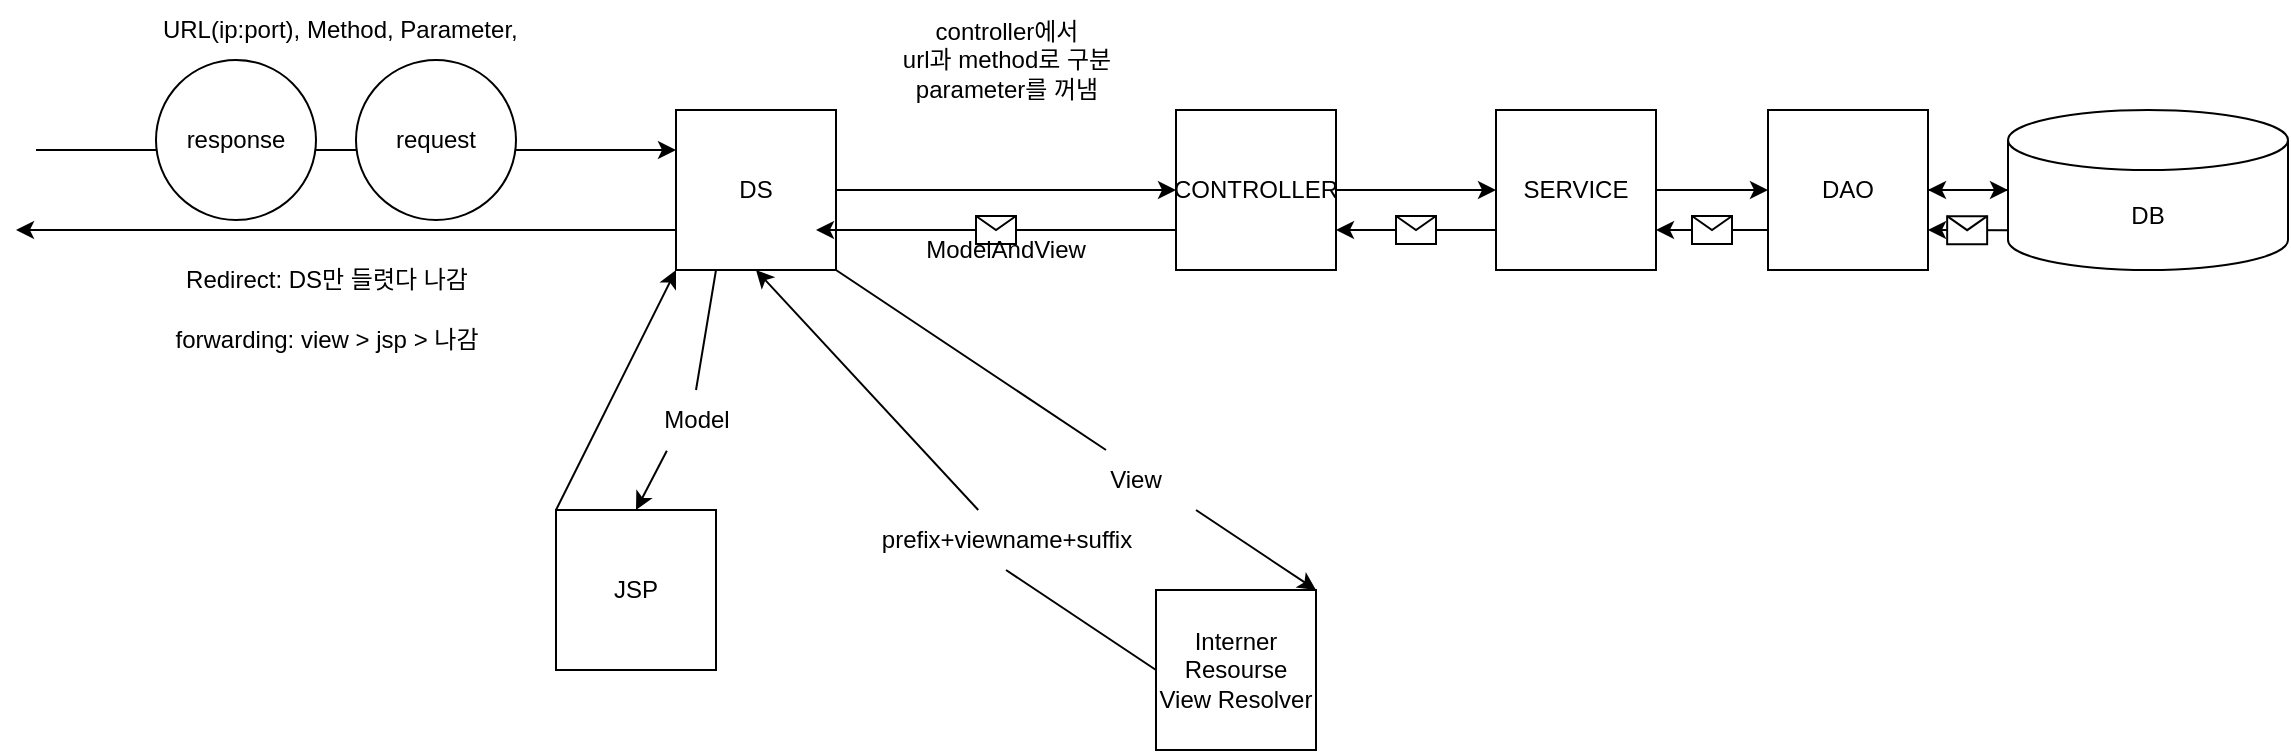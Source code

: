 <mxfile version="20.8.17" type="github" pages="3">
  <diagram name="페이지-1" id="fRYrVUFLPQ2g4cdsS208">
    <mxGraphModel dx="2327" dy="690" grid="1" gridSize="10" guides="1" tooltips="1" connect="1" arrows="1" fold="1" page="1" pageScale="1" pageWidth="827" pageHeight="1169" math="0" shadow="0">
      <root>
        <mxCell id="0" />
        <mxCell id="1" parent="0" />
        <mxCell id="AtIlG1Xfn3aAckfV6wtV-1" value="" style="edgeStyle=orthogonalEdgeStyle;rounded=0;orthogonalLoop=1;jettySize=auto;html=1;" parent="1" source="JHo-xcAzpgrgP9Sst7or-1" target="JHo-xcAzpgrgP9Sst7or-2" edge="1">
          <mxGeometry relative="1" as="geometry" />
        </mxCell>
        <mxCell id="JHo-xcAzpgrgP9Sst7or-1" value="DB" style="shape=cylinder3;whiteSpace=wrap;html=1;boundedLbl=1;backgroundOutline=1;size=15;" parent="1" vertex="1">
          <mxGeometry x="786" y="320" width="140" height="80" as="geometry" />
        </mxCell>
        <mxCell id="JHo-xcAzpgrgP9Sst7or-16" value="" style="edgeStyle=orthogonalEdgeStyle;rounded=0;orthogonalLoop=1;jettySize=auto;html=1;" parent="1" source="JHo-xcAzpgrgP9Sst7or-2" target="JHo-xcAzpgrgP9Sst7or-1" edge="1">
          <mxGeometry relative="1" as="geometry" />
        </mxCell>
        <mxCell id="JHo-xcAzpgrgP9Sst7or-2" value="DAO" style="whiteSpace=wrap;html=1;aspect=fixed;" parent="1" vertex="1">
          <mxGeometry x="666" y="320" width="80" height="80" as="geometry" />
        </mxCell>
        <mxCell id="JHo-xcAzpgrgP9Sst7or-13" value="" style="edgeStyle=orthogonalEdgeStyle;rounded=0;orthogonalLoop=1;jettySize=auto;html=1;" parent="1" source="JHo-xcAzpgrgP9Sst7or-4" target="JHo-xcAzpgrgP9Sst7or-2" edge="1">
          <mxGeometry relative="1" as="geometry" />
        </mxCell>
        <mxCell id="JHo-xcAzpgrgP9Sst7or-4" value="SERVICE" style="whiteSpace=wrap;html=1;aspect=fixed;" parent="1" vertex="1">
          <mxGeometry x="530" y="320" width="80" height="80" as="geometry" />
        </mxCell>
        <mxCell id="JHo-xcAzpgrgP9Sst7or-12" value="" style="edgeStyle=orthogonalEdgeStyle;rounded=0;orthogonalLoop=1;jettySize=auto;html=1;" parent="1" source="JHo-xcAzpgrgP9Sst7or-5" target="JHo-xcAzpgrgP9Sst7or-4" edge="1">
          <mxGeometry relative="1" as="geometry" />
        </mxCell>
        <mxCell id="JHo-xcAzpgrgP9Sst7or-5" value="CONTROLLER" style="whiteSpace=wrap;html=1;aspect=fixed;" parent="1" vertex="1">
          <mxGeometry x="370" y="320" width="80" height="80" as="geometry" />
        </mxCell>
        <mxCell id="JHo-xcAzpgrgP9Sst7or-6" value="JSP" style="whiteSpace=wrap;html=1;aspect=fixed;" parent="1" vertex="1">
          <mxGeometry x="60" y="520" width="80" height="80" as="geometry" />
        </mxCell>
        <mxCell id="JHo-xcAzpgrgP9Sst7or-11" value="" style="edgeStyle=orthogonalEdgeStyle;rounded=0;orthogonalLoop=1;jettySize=auto;html=1;" parent="1" source="JHo-xcAzpgrgP9Sst7or-7" target="JHo-xcAzpgrgP9Sst7or-5" edge="1">
          <mxGeometry relative="1" as="geometry" />
        </mxCell>
        <mxCell id="JHo-xcAzpgrgP9Sst7or-7" value="DS" style="whiteSpace=wrap;html=1;aspect=fixed;" parent="1" vertex="1">
          <mxGeometry x="120" y="320" width="80" height="80" as="geometry" />
        </mxCell>
        <mxCell id="JHo-xcAzpgrgP9Sst7or-8" value="Interner Resourse View Resolver" style="whiteSpace=wrap;html=1;aspect=fixed;" parent="1" vertex="1">
          <mxGeometry x="360" y="560" width="80" height="80" as="geometry" />
        </mxCell>
        <mxCell id="JHo-xcAzpgrgP9Sst7or-17" value="" style="endArrow=classic;html=1;rounded=0;entryX=1;entryY=0.75;entryDx=0;entryDy=0;exitX=-0.003;exitY=0.752;exitDx=0;exitDy=0;exitPerimeter=0;" parent="1" source="JHo-xcAzpgrgP9Sst7or-1" target="JHo-xcAzpgrgP9Sst7or-2" edge="1">
          <mxGeometry relative="1" as="geometry">
            <mxPoint x="786" y="373" as="sourcePoint" />
            <mxPoint x="396" y="590" as="targetPoint" />
          </mxGeometry>
        </mxCell>
        <mxCell id="JHo-xcAzpgrgP9Sst7or-18" value="" style="shape=message;html=1;outlineConnect=0;" parent="JHo-xcAzpgrgP9Sst7or-17" vertex="1">
          <mxGeometry width="20" height="14" relative="1" as="geometry">
            <mxPoint x="-10" y="-7" as="offset" />
          </mxGeometry>
        </mxCell>
        <mxCell id="JHo-xcAzpgrgP9Sst7or-19" value="" style="endArrow=classic;html=1;rounded=0;entryX=1;entryY=0.75;entryDx=0;entryDy=0;exitX=0;exitY=0.75;exitDx=0;exitDy=0;" parent="1" source="JHo-xcAzpgrgP9Sst7or-2" target="JHo-xcAzpgrgP9Sst7or-4" edge="1">
          <mxGeometry relative="1" as="geometry">
            <mxPoint x="536" y="420" as="sourcePoint" />
            <mxPoint x="636" y="420" as="targetPoint" />
          </mxGeometry>
        </mxCell>
        <mxCell id="JHo-xcAzpgrgP9Sst7or-20" value="" style="shape=message;html=1;outlineConnect=0;" parent="JHo-xcAzpgrgP9Sst7or-19" vertex="1">
          <mxGeometry width="20" height="14" relative="1" as="geometry">
            <mxPoint x="-10" y="-7" as="offset" />
          </mxGeometry>
        </mxCell>
        <mxCell id="JHo-xcAzpgrgP9Sst7or-21" value="" style="endArrow=classic;html=1;rounded=0;exitX=0;exitY=0.75;exitDx=0;exitDy=0;entryX=1;entryY=0.75;entryDx=0;entryDy=0;" parent="1" source="JHo-xcAzpgrgP9Sst7or-4" target="JHo-xcAzpgrgP9Sst7or-5" edge="1">
          <mxGeometry relative="1" as="geometry">
            <mxPoint x="420" y="420" as="sourcePoint" />
            <mxPoint x="520" y="420" as="targetPoint" />
          </mxGeometry>
        </mxCell>
        <mxCell id="JHo-xcAzpgrgP9Sst7or-22" value="" style="shape=message;html=1;outlineConnect=0;" parent="JHo-xcAzpgrgP9Sst7or-21" vertex="1">
          <mxGeometry width="20" height="14" relative="1" as="geometry">
            <mxPoint x="-10" y="-7" as="offset" />
          </mxGeometry>
        </mxCell>
        <mxCell id="JHo-xcAzpgrgP9Sst7or-23" value="" style="endArrow=classic;html=1;rounded=0;exitX=0;exitY=0.75;exitDx=0;exitDy=0;entryX=0.875;entryY=0.75;entryDx=0;entryDy=0;entryPerimeter=0;" parent="1" source="JHo-xcAzpgrgP9Sst7or-5" target="JHo-xcAzpgrgP9Sst7or-7" edge="1">
          <mxGeometry relative="1" as="geometry">
            <mxPoint x="420" y="420" as="sourcePoint" />
            <mxPoint x="520" y="420" as="targetPoint" />
          </mxGeometry>
        </mxCell>
        <mxCell id="JHo-xcAzpgrgP9Sst7or-24" value="" style="shape=message;html=1;outlineConnect=0;" parent="JHo-xcAzpgrgP9Sst7or-23" vertex="1">
          <mxGeometry width="20" height="14" relative="1" as="geometry">
            <mxPoint x="-10" y="-7" as="offset" />
          </mxGeometry>
        </mxCell>
        <mxCell id="JHo-xcAzpgrgP9Sst7or-25" value="ModelAndView" style="text;html=1;strokeColor=none;fillColor=none;align=center;verticalAlign=middle;whiteSpace=wrap;rounded=0;" parent="1" vertex="1">
          <mxGeometry x="255" y="375" width="60" height="30" as="geometry" />
        </mxCell>
        <mxCell id="JHo-xcAzpgrgP9Sst7or-26" style="edgeStyle=orthogonalEdgeStyle;rounded=0;orthogonalLoop=1;jettySize=auto;html=1;exitX=0.5;exitY=1;exitDx=0;exitDy=0;" parent="1" source="JHo-xcAzpgrgP9Sst7or-25" target="JHo-xcAzpgrgP9Sst7or-25" edge="1">
          <mxGeometry relative="1" as="geometry" />
        </mxCell>
        <mxCell id="JHo-xcAzpgrgP9Sst7or-28" value="" style="endArrow=classic;html=1;rounded=0;entryX=1;entryY=0;entryDx=0;entryDy=0;exitX=1;exitY=1;exitDx=0;exitDy=0;startArrow=none;" parent="1" source="JHo-xcAzpgrgP9Sst7or-30" target="JHo-xcAzpgrgP9Sst7or-8" edge="1">
          <mxGeometry relative="1" as="geometry">
            <mxPoint x="180" y="440" as="sourcePoint" />
            <mxPoint x="430" y="530" as="targetPoint" />
          </mxGeometry>
        </mxCell>
        <mxCell id="JHo-xcAzpgrgP9Sst7or-33" value="" style="endArrow=classic;html=1;rounded=0;entryX=0.5;entryY=1;entryDx=0;entryDy=0;startArrow=none;" parent="1" source="JHo-xcAzpgrgP9Sst7or-31" target="JHo-xcAzpgrgP9Sst7or-7" edge="1">
          <mxGeometry width="50" height="50" relative="1" as="geometry">
            <mxPoint x="350" y="550" as="sourcePoint" />
            <mxPoint x="400" y="500" as="targetPoint" />
          </mxGeometry>
        </mxCell>
        <mxCell id="JHo-xcAzpgrgP9Sst7or-34" value="" style="endArrow=classic;html=1;rounded=0;entryX=0.5;entryY=0;entryDx=0;entryDy=0;exitX=0.257;exitY=1.013;exitDx=0;exitDy=0;startArrow=none;exitPerimeter=0;" parent="1" source="JHo-xcAzpgrgP9Sst7or-35" target="JHo-xcAzpgrgP9Sst7or-6" edge="1">
          <mxGeometry width="50" height="50" relative="1" as="geometry">
            <mxPoint x="350" y="550" as="sourcePoint" />
            <mxPoint x="400" y="500" as="targetPoint" />
          </mxGeometry>
        </mxCell>
        <mxCell id="JHo-xcAzpgrgP9Sst7or-38" value="" style="endArrow=none;html=1;rounded=0;entryX=0.5;entryY=0;entryDx=0;entryDy=0;exitX=0.25;exitY=1;exitDx=0;exitDy=0;" parent="1" source="JHo-xcAzpgrgP9Sst7or-7" target="JHo-xcAzpgrgP9Sst7or-35" edge="1">
          <mxGeometry width="50" height="50" relative="1" as="geometry">
            <mxPoint x="120" y="400" as="sourcePoint" />
            <mxPoint x="100" y="520" as="targetPoint" />
          </mxGeometry>
        </mxCell>
        <mxCell id="JHo-xcAzpgrgP9Sst7or-35" value="Model" style="text;html=1;align=center;verticalAlign=middle;resizable=0;points=[];autosize=1;strokeColor=none;fillColor=none;" parent="1" vertex="1">
          <mxGeometry x="100" y="460" width="60" height="30" as="geometry" />
        </mxCell>
        <mxCell id="JHo-xcAzpgrgP9Sst7or-39" value="" style="endArrow=classic;html=1;rounded=0;exitX=0;exitY=0;exitDx=0;exitDy=0;entryX=0;entryY=1;entryDx=0;entryDy=0;" parent="1" source="JHo-xcAzpgrgP9Sst7or-6" target="JHo-xcAzpgrgP9Sst7or-7" edge="1">
          <mxGeometry width="50" height="50" relative="1" as="geometry">
            <mxPoint x="350" y="550" as="sourcePoint" />
            <mxPoint x="400" y="500" as="targetPoint" />
          </mxGeometry>
        </mxCell>
        <mxCell id="JHo-xcAzpgrgP9Sst7or-40" value="" style="endArrow=none;html=1;rounded=0;entryX=0.25;entryY=0;entryDx=0;entryDy=0;exitX=1;exitY=1;exitDx=0;exitDy=0;" parent="1" source="JHo-xcAzpgrgP9Sst7or-7" target="JHo-xcAzpgrgP9Sst7or-30" edge="1">
          <mxGeometry relative="1" as="geometry">
            <mxPoint x="200" y="400" as="sourcePoint" />
            <mxPoint x="250.0" y="520" as="targetPoint" />
          </mxGeometry>
        </mxCell>
        <mxCell id="JHo-xcAzpgrgP9Sst7or-30" value="View" style="text;html=1;strokeColor=none;fillColor=none;align=center;verticalAlign=middle;whiteSpace=wrap;rounded=0;" parent="1" vertex="1">
          <mxGeometry x="320" y="490" width="60" height="30" as="geometry" />
        </mxCell>
        <mxCell id="JHo-xcAzpgrgP9Sst7or-41" value="" style="endArrow=none;html=1;rounded=0;exitX=0;exitY=0.5;exitDx=0;exitDy=0;entryX=0.5;entryY=1;entryDx=0;entryDy=0;" parent="1" source="JHo-xcAzpgrgP9Sst7or-8" target="JHo-xcAzpgrgP9Sst7or-31" edge="1">
          <mxGeometry width="50" height="50" relative="1" as="geometry">
            <mxPoint x="250.0" y="560" as="sourcePoint" />
            <mxPoint x="160" y="400" as="targetPoint" />
          </mxGeometry>
        </mxCell>
        <mxCell id="JHo-xcAzpgrgP9Sst7or-31" value="prefix+viewname+suffix" style="text;html=1;align=center;verticalAlign=middle;resizable=0;points=[];autosize=1;strokeColor=none;fillColor=none;" parent="1" vertex="1">
          <mxGeometry x="210" y="520" width="150" height="30" as="geometry" />
        </mxCell>
        <mxCell id="JHo-xcAzpgrgP9Sst7or-42" value="" style="endArrow=classic;html=1;rounded=0;exitX=0;exitY=0.75;exitDx=0;exitDy=0;" parent="1" source="JHo-xcAzpgrgP9Sst7or-7" edge="1">
          <mxGeometry width="50" height="50" relative="1" as="geometry">
            <mxPoint x="350" y="550" as="sourcePoint" />
            <mxPoint x="-210" y="380" as="targetPoint" />
          </mxGeometry>
        </mxCell>
        <mxCell id="JHo-xcAzpgrgP9Sst7or-43" value="" style="endArrow=classic;html=1;rounded=0;entryX=0;entryY=0.25;entryDx=0;entryDy=0;" parent="1" target="JHo-xcAzpgrgP9Sst7or-7" edge="1">
          <mxGeometry width="50" height="50" relative="1" as="geometry">
            <mxPoint x="-200" y="340" as="sourcePoint" />
            <mxPoint x="400" y="500" as="targetPoint" />
          </mxGeometry>
        </mxCell>
        <mxCell id="JHo-xcAzpgrgP9Sst7or-44" value="URL(ip:port), Method, Parameter,&amp;nbsp;&lt;span style=&quot;white-space: pre;&quot;&gt; &lt;/span&gt;" style="text;html=1;align=center;verticalAlign=middle;resizable=0;points=[];autosize=1;strokeColor=none;fillColor=none;" parent="1" vertex="1">
          <mxGeometry x="-150" y="265" width="210" height="30" as="geometry" />
        </mxCell>
        <mxCell id="JHo-xcAzpgrgP9Sst7or-45" value="request" style="ellipse;whiteSpace=wrap;html=1;aspect=fixed;" parent="1" vertex="1">
          <mxGeometry x="-40" y="295" width="80" height="80" as="geometry" />
        </mxCell>
        <mxCell id="JHo-xcAzpgrgP9Sst7or-46" value="response" style="ellipse;whiteSpace=wrap;html=1;aspect=fixed;" parent="1" vertex="1">
          <mxGeometry x="-140" y="295" width="80" height="80" as="geometry" />
        </mxCell>
        <mxCell id="JHo-xcAzpgrgP9Sst7or-47" value="controller에서&lt;br&gt;url과 method로 구분&lt;br&gt;parameter를 꺼냄" style="text;html=1;align=center;verticalAlign=middle;resizable=0;points=[];autosize=1;strokeColor=none;fillColor=none;" parent="1" vertex="1">
          <mxGeometry x="220" y="265" width="130" height="60" as="geometry" />
        </mxCell>
        <mxCell id="JHo-xcAzpgrgP9Sst7or-48" value="forwarding: view &amp;gt; jsp &amp;gt; 나감" style="text;html=1;align=center;verticalAlign=middle;resizable=0;points=[];autosize=1;strokeColor=none;fillColor=none;" parent="1" vertex="1">
          <mxGeometry x="-145" y="420" width="180" height="30" as="geometry" />
        </mxCell>
        <mxCell id="JHo-xcAzpgrgP9Sst7or-49" value="Redirect: DS만 들렷다 나감" style="text;html=1;align=center;verticalAlign=middle;resizable=0;points=[];autosize=1;strokeColor=none;fillColor=none;" parent="1" vertex="1">
          <mxGeometry x="-140" y="390" width="170" height="30" as="geometry" />
        </mxCell>
      </root>
    </mxGraphModel>
  </diagram>
  <diagram id="LYaDtLNnnstLo40MxHt2" name="페이지-2">
    <mxGraphModel dx="1313" dy="604" grid="1" gridSize="10" guides="1" tooltips="1" connect="1" arrows="1" fold="1" page="1" pageScale="1" pageWidth="827" pageHeight="1169" math="0" shadow="0">
      <root>
        <mxCell id="0" />
        <mxCell id="1" parent="0" />
        <mxCell id="7joz_ntR7rqHkD0U8AFz-1" value="ProductDAO" style="swimlane;fontStyle=1;align=center;verticalAlign=top;childLayout=stackLayout;horizontal=1;startSize=26;horizontalStack=0;resizeParent=1;resizeParentMax=0;resizeLast=0;collapsible=1;marginBottom=0;" parent="1" vertex="1">
          <mxGeometry x="990" y="180" width="280" height="160" as="geometry" />
        </mxCell>
        <mxCell id="7joz_ntR7rqHkD0U8AFz-2" value="- sqlSession: sqlSession&#xa;- NAMESPACE: String" style="text;strokeColor=none;fillColor=none;align=left;verticalAlign=top;spacingLeft=4;spacingRight=4;overflow=hidden;rotatable=0;points=[[0,0.5],[1,0.5]];portConstraint=eastwest;" parent="7joz_ntR7rqHkD0U8AFz-1" vertex="1">
          <mxGeometry y="26" width="280" height="54" as="geometry" />
        </mxCell>
        <mxCell id="7joz_ntR7rqHkD0U8AFz-3" value="" style="line;strokeWidth=1;fillColor=none;align=left;verticalAlign=middle;spacingTop=-1;spacingLeft=3;spacingRight=3;rotatable=0;labelPosition=right;points=[];portConstraint=eastwest;strokeColor=inherit;" parent="7joz_ntR7rqHkD0U8AFz-1" vertex="1">
          <mxGeometry y="80" width="280" height="8" as="geometry" />
        </mxCell>
        <mxCell id="7joz_ntR7rqHkD0U8AFz-4" value="+ getProductList(type):List&lt;ProductDTO&gt;&#xa;+ getProductDetail(ProductDTO) : ProductDTO&#xa;+ setProductAdd(ProductDTO): int" style="text;strokeColor=none;fillColor=none;align=left;verticalAlign=top;spacingLeft=4;spacingRight=4;overflow=hidden;rotatable=0;points=[[0,0.5],[1,0.5]];portConstraint=eastwest;" parent="7joz_ntR7rqHkD0U8AFz-1" vertex="1">
          <mxGeometry y="88" width="280" height="72" as="geometry" />
        </mxCell>
        <mxCell id="7joz_ntR7rqHkD0U8AFz-5" value="Product" style="text;html=1;align=center;verticalAlign=middle;resizable=0;points=[];autosize=1;strokeColor=none;fillColor=none;" parent="1" vertex="1">
          <mxGeometry x="120" y="140" width="60" height="30" as="geometry" />
        </mxCell>
        <mxCell id="7joz_ntR7rqHkD0U8AFz-6" value="Classname" style="swimlane;fontStyle=1;align=center;verticalAlign=top;childLayout=stackLayout;horizontal=1;startSize=26;horizontalStack=0;resizeParent=1;resizeParentMax=0;resizeLast=0;collapsible=1;marginBottom=0;" parent="1" vertex="1">
          <mxGeometry x="70" y="7" width="160" height="86" as="geometry" />
        </mxCell>
        <mxCell id="7joz_ntR7rqHkD0U8AFz-7" value="+ field: type" style="text;strokeColor=none;fillColor=none;align=left;verticalAlign=top;spacingLeft=4;spacingRight=4;overflow=hidden;rotatable=0;points=[[0,0.5],[1,0.5]];portConstraint=eastwest;" parent="7joz_ntR7rqHkD0U8AFz-6" vertex="1">
          <mxGeometry y="26" width="160" height="26" as="geometry" />
        </mxCell>
        <mxCell id="7joz_ntR7rqHkD0U8AFz-8" value="" style="line;strokeWidth=1;fillColor=none;align=left;verticalAlign=middle;spacingTop=-1;spacingLeft=3;spacingRight=3;rotatable=0;labelPosition=right;points=[];portConstraint=eastwest;strokeColor=inherit;" parent="7joz_ntR7rqHkD0U8AFz-6" vertex="1">
          <mxGeometry y="52" width="160" height="8" as="geometry" />
        </mxCell>
        <mxCell id="7joz_ntR7rqHkD0U8AFz-9" value="+ method(매게): 리턴" style="text;strokeColor=none;fillColor=none;align=left;verticalAlign=top;spacingLeft=4;spacingRight=4;overflow=hidden;rotatable=0;points=[[0,0.5],[1,0.5]];portConstraint=eastwest;" parent="7joz_ntR7rqHkD0U8AFz-6" vertex="1">
          <mxGeometry y="60" width="160" height="26" as="geometry" />
        </mxCell>
        <mxCell id="7joz_ntR7rqHkD0U8AFz-10" value="ProductService" style="swimlane;fontStyle=1;align=center;verticalAlign=top;childLayout=stackLayout;horizontal=1;startSize=26;horizontalStack=0;resizeParent=1;resizeParentMax=0;resizeLast=0;collapsible=1;marginBottom=0;" parent="1" vertex="1">
          <mxGeometry x="570" y="180" width="390" height="140" as="geometry" />
        </mxCell>
        <mxCell id="7joz_ntR7rqHkD0U8AFz-11" value="- ProductDAO: ProductDAO" style="text;strokeColor=none;fillColor=none;align=left;verticalAlign=top;spacingLeft=4;spacingRight=4;overflow=hidden;rotatable=0;points=[[0,0.5],[1,0.5]];portConstraint=eastwest;" parent="7joz_ntR7rqHkD0U8AFz-10" vertex="1">
          <mxGeometry y="26" width="390" height="26" as="geometry" />
        </mxCell>
        <mxCell id="7joz_ntR7rqHkD0U8AFz-12" value="" style="line;strokeWidth=1;fillColor=none;align=left;verticalAlign=middle;spacingTop=-1;spacingLeft=3;spacingRight=3;rotatable=0;labelPosition=right;points=[];portConstraint=eastwest;strokeColor=inherit;" parent="7joz_ntR7rqHkD0U8AFz-10" vertex="1">
          <mxGeometry y="52" width="390" height="8" as="geometry" />
        </mxCell>
        <mxCell id="7joz_ntR7rqHkD0U8AFz-13" value="+ getProductList():List&lt;ProductDTO&gt;&#xa;+ getProductDetail(ProductDTO) : ProductDTO&#xa;+ setProductAdd(ProductDTO, List&lt;ProductOptionDTO&gt;): int" style="text;strokeColor=none;fillColor=none;align=left;verticalAlign=top;spacingLeft=4;spacingRight=4;overflow=hidden;rotatable=0;points=[[0,0.5],[1,0.5]];portConstraint=eastwest;" parent="7joz_ntR7rqHkD0U8AFz-10" vertex="1">
          <mxGeometry y="60" width="390" height="80" as="geometry" />
        </mxCell>
        <mxCell id="7joz_ntR7rqHkD0U8AFz-14" value="ProductController" style="swimlane;fontStyle=1;align=center;verticalAlign=top;childLayout=stackLayout;horizontal=1;startSize=26;horizontalStack=0;resizeParent=1;resizeParentMax=0;resizeLast=0;collapsible=1;marginBottom=0;" parent="1" vertex="1">
          <mxGeometry x="120" y="180" width="420" height="170" as="geometry" />
        </mxCell>
        <mxCell id="7joz_ntR7rqHkD0U8AFz-15" value="- ProductService: ProductService" style="text;strokeColor=none;fillColor=none;align=left;verticalAlign=top;spacingLeft=4;spacingRight=4;overflow=hidden;rotatable=0;points=[[0,0.5],[1,0.5]];portConstraint=eastwest;" parent="7joz_ntR7rqHkD0U8AFz-14" vertex="1">
          <mxGeometry y="26" width="420" height="26" as="geometry" />
        </mxCell>
        <mxCell id="7joz_ntR7rqHkD0U8AFz-16" value="" style="line;strokeWidth=1;fillColor=none;align=left;verticalAlign=middle;spacingTop=-1;spacingLeft=3;spacingRight=3;rotatable=0;labelPosition=right;points=[];portConstraint=eastwest;strokeColor=inherit;" parent="7joz_ntR7rqHkD0U8AFz-14" vertex="1">
          <mxGeometry y="52" width="420" height="8" as="geometry" />
        </mxCell>
        <mxCell id="7joz_ntR7rqHkD0U8AFz-17" value="+ getProductList(ModelAndView):ModelAndView&#xa;+ getProductDetail(ProductDTO) : ProductDTO&#xa;+ setProductAdd(ProductDTO): String&#xa;+ setProductAdd(ProductDTO): void" style="text;strokeColor=none;fillColor=none;align=left;verticalAlign=top;spacingLeft=4;spacingRight=4;overflow=hidden;rotatable=0;points=[[0,0.5],[1,0.5]];portConstraint=eastwest;" parent="7joz_ntR7rqHkD0U8AFz-14" vertex="1">
          <mxGeometry y="60" width="420" height="110" as="geometry" />
        </mxCell>
        <mxCell id="7joz_ntR7rqHkD0U8AFz-20" value="" style="edgeStyle=orthogonalEdgeStyle;rounded=0;orthogonalLoop=1;jettySize=auto;html=1;" parent="1" source="7joz_ntR7rqHkD0U8AFz-17" target="7joz_ntR7rqHkD0U8AFz-13" edge="1">
          <mxGeometry relative="1" as="geometry" />
        </mxCell>
        <mxCell id="7joz_ntR7rqHkD0U8AFz-21" value="" style="edgeStyle=orthogonalEdgeStyle;rounded=0;orthogonalLoop=1;jettySize=auto;html=1;" parent="1" source="7joz_ntR7rqHkD0U8AFz-13" target="7joz_ntR7rqHkD0U8AFz-4" edge="1">
          <mxGeometry relative="1" as="geometry" />
        </mxCell>
        <mxCell id="7joz_ntR7rqHkD0U8AFz-22" value="서비스는 DAO가 있어야 함. 의존적&lt;br&gt;바라봄" style="endArrow=block;endFill=1;html=1;edgeStyle=orthogonalEdgeStyle;align=left;verticalAlign=top;rounded=0;" parent="1" edge="1">
          <mxGeometry x="-1" relative="1" as="geometry">
            <mxPoint x="470" y="120" as="sourcePoint" />
            <mxPoint x="630" y="120" as="targetPoint" />
          </mxGeometry>
        </mxCell>
        <mxCell id="7joz_ntR7rqHkD0U8AFz-23" value="1" style="edgeLabel;resizable=0;html=1;align=left;verticalAlign=bottom;" parent="7joz_ntR7rqHkD0U8AFz-22" connectable="0" vertex="1">
          <mxGeometry x="-1" relative="1" as="geometry" />
        </mxCell>
      </root>
    </mxGraphModel>
  </diagram>
  <diagram id="8Q2dud4qiKMFRze7hxDt" name="페이지-3">
    <mxGraphModel dx="1050" dy="483" grid="1" gridSize="10" guides="1" tooltips="1" connect="1" arrows="1" fold="1" page="1" pageScale="1" pageWidth="827" pageHeight="1169" math="0" shadow="0">
      <root>
        <mxCell id="0" />
        <mxCell id="1" parent="0" />
        <mxCell id="qbC15eFJMz8x87LoI6fS-1" value="Member" style="text;html=1;align=center;verticalAlign=middle;resizable=0;points=[];autosize=1;strokeColor=none;fillColor=none;" parent="1" vertex="1">
          <mxGeometry x="60" y="20" width="70" height="30" as="geometry" />
        </mxCell>
        <mxCell id="qbC15eFJMz8x87LoI6fS-2" value="MemberController" style="swimlane;fontStyle=1;align=center;verticalAlign=top;childLayout=stackLayout;horizontal=1;startSize=26;horizontalStack=0;resizeParent=1;resizeParentMax=0;resizeLast=0;collapsible=1;marginBottom=0;" parent="1" vertex="1">
          <mxGeometry x="40" y="75" width="360" height="86" as="geometry" />
        </mxCell>
        <mxCell id="qbC15eFJMz8x87LoI6fS-3" value="- MemberService: MemberService" style="text;strokeColor=none;fillColor=none;align=left;verticalAlign=top;spacingLeft=4;spacingRight=4;overflow=hidden;rotatable=0;points=[[0,0.5],[1,0.5]];portConstraint=eastwest;" parent="qbC15eFJMz8x87LoI6fS-2" vertex="1">
          <mxGeometry y="26" width="360" height="26" as="geometry" />
        </mxCell>
        <mxCell id="qbC15eFJMz8x87LoI6fS-4" value="" style="line;strokeWidth=1;fillColor=none;align=left;verticalAlign=middle;spacingTop=-1;spacingLeft=3;spacingRight=3;rotatable=0;labelPosition=right;points=[];portConstraint=eastwest;strokeColor=inherit;" parent="qbC15eFJMz8x87LoI6fS-2" vertex="1">
          <mxGeometry y="52" width="360" height="8" as="geometry" />
        </mxCell>
        <mxCell id="qbC15eFJMz8x87LoI6fS-5" value="+ setMemberJoin(String): MemberDTO" style="text;strokeColor=none;fillColor=none;align=left;verticalAlign=top;spacingLeft=4;spacingRight=4;overflow=hidden;rotatable=0;points=[[0,0.5],[1,0.5]];portConstraint=eastwest;" parent="qbC15eFJMz8x87LoI6fS-2" vertex="1">
          <mxGeometry y="60" width="360" height="26" as="geometry" />
        </mxCell>
        <mxCell id="qbC15eFJMz8x87LoI6fS-6" value="MemberDAO" style="swimlane;fontStyle=1;align=center;verticalAlign=top;childLayout=stackLayout;horizontal=1;startSize=26;horizontalStack=0;resizeParent=1;resizeParentMax=0;resizeLast=0;collapsible=1;marginBottom=0;" parent="1" vertex="1">
          <mxGeometry x="890" y="75" width="280" height="120" as="geometry" />
        </mxCell>
        <mxCell id="qbC15eFJMz8x87LoI6fS-7" value="- sqlSession: sqlSession&#xa;- NAMESPACE: String" style="text;strokeColor=none;fillColor=none;align=left;verticalAlign=top;spacingLeft=4;spacingRight=4;overflow=hidden;rotatable=0;points=[[0,0.5],[1,0.5]];portConstraint=eastwest;" parent="qbC15eFJMz8x87LoI6fS-6" vertex="1">
          <mxGeometry y="26" width="280" height="44" as="geometry" />
        </mxCell>
        <mxCell id="qbC15eFJMz8x87LoI6fS-8" value="" style="line;strokeWidth=1;fillColor=none;align=left;verticalAlign=middle;spacingTop=-1;spacingLeft=3;spacingRight=3;rotatable=0;labelPosition=right;points=[];portConstraint=eastwest;strokeColor=inherit;" parent="qbC15eFJMz8x87LoI6fS-6" vertex="1">
          <mxGeometry y="70" width="280" height="8" as="geometry" />
        </mxCell>
        <mxCell id="qbC15eFJMz8x87LoI6fS-9" value="+ setMemberJoin(int): MemberDTO&#xa;+ getMemberDetail(MemberDTO): MemberDTO" style="text;strokeColor=none;fillColor=none;align=left;verticalAlign=top;spacingLeft=4;spacingRight=4;overflow=hidden;rotatable=0;points=[[0,0.5],[1,0.5]];portConstraint=eastwest;" parent="qbC15eFJMz8x87LoI6fS-6" vertex="1">
          <mxGeometry y="78" width="280" height="42" as="geometry" />
        </mxCell>
        <mxCell id="qbC15eFJMz8x87LoI6fS-10" value="MemberService" style="swimlane;fontStyle=1;align=center;verticalAlign=top;childLayout=stackLayout;horizontal=1;startSize=26;horizontalStack=0;resizeParent=1;resizeParentMax=0;resizeLast=0;collapsible=1;marginBottom=0;" parent="1" vertex="1">
          <mxGeometry x="470" y="75" width="390" height="140" as="geometry" />
        </mxCell>
        <mxCell id="qbC15eFJMz8x87LoI6fS-11" value="- MemberDAO: MemberDAO" style="text;strokeColor=none;fillColor=none;align=left;verticalAlign=top;spacingLeft=4;spacingRight=4;overflow=hidden;rotatable=0;points=[[0,0.5],[1,0.5]];portConstraint=eastwest;" parent="qbC15eFJMz8x87LoI6fS-10" vertex="1">
          <mxGeometry y="26" width="390" height="26" as="geometry" />
        </mxCell>
        <mxCell id="qbC15eFJMz8x87LoI6fS-12" value="" style="line;strokeWidth=1;fillColor=none;align=left;verticalAlign=middle;spacingTop=-1;spacingLeft=3;spacingRight=3;rotatable=0;labelPosition=right;points=[];portConstraint=eastwest;strokeColor=inherit;" parent="qbC15eFJMz8x87LoI6fS-10" vertex="1">
          <mxGeometry y="52" width="390" height="8" as="geometry" />
        </mxCell>
        <mxCell id="qbC15eFJMz8x87LoI6fS-13" value="+ method(type): type&#xa;+ setMemberJoin(int): MemberDTO" style="text;strokeColor=none;fillColor=none;align=left;verticalAlign=top;spacingLeft=4;spacingRight=4;overflow=hidden;rotatable=0;points=[[0,0.5],[1,0.5]];portConstraint=eastwest;" parent="qbC15eFJMz8x87LoI6fS-10" vertex="1">
          <mxGeometry y="60" width="390" height="80" as="geometry" />
        </mxCell>
        <mxCell id="qbC15eFJMz8x87LoI6fS-14" value="" style="edgeStyle=orthogonalEdgeStyle;rounded=0;orthogonalLoop=1;jettySize=auto;html=1;" parent="1" source="qbC15eFJMz8x87LoI6fS-3" target="qbC15eFJMz8x87LoI6fS-13" edge="1">
          <mxGeometry relative="1" as="geometry" />
        </mxCell>
        <mxCell id="qbC15eFJMz8x87LoI6fS-15" value="" style="edgeStyle=orthogonalEdgeStyle;rounded=0;orthogonalLoop=1;jettySize=auto;html=1;" parent="1" source="qbC15eFJMz8x87LoI6fS-13" target="qbC15eFJMz8x87LoI6fS-9" edge="1">
          <mxGeometry relative="1" as="geometry" />
        </mxCell>
      </root>
    </mxGraphModel>
  </diagram>
</mxfile>
